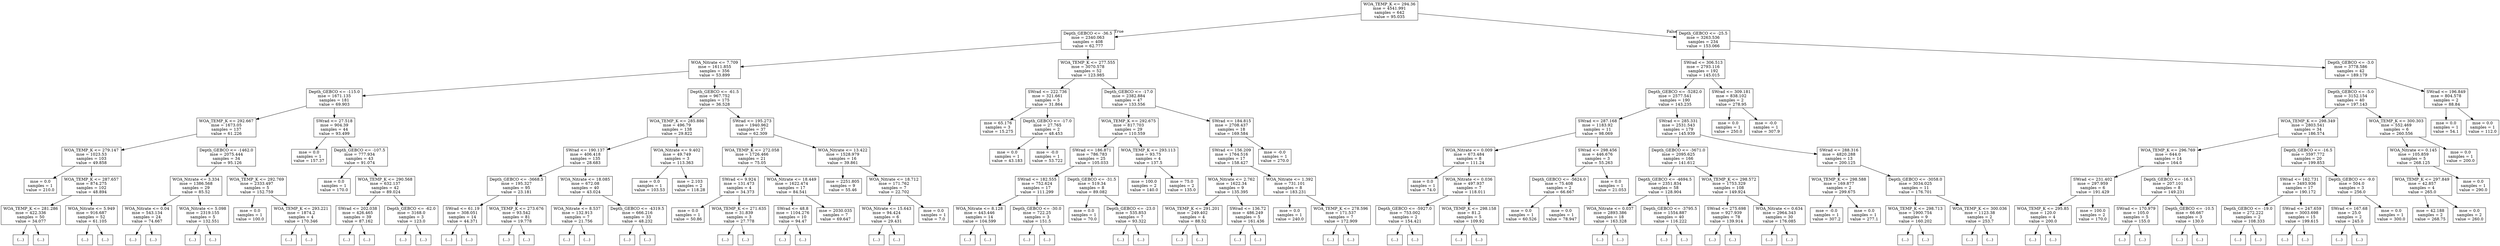 digraph Tree {
node [shape=box] ;
0 [label="WOA_TEMP_K <= 294.36\nmse = 4541.991\nsamples = 642\nvalue = 95.035"] ;
1 [label="Depth_GEBCO <= -36.5\nmse = 2340.063\nsamples = 408\nvalue = 62.777"] ;
0 -> 1 [labeldistance=2.5, labelangle=45, headlabel="True"] ;
2 [label="WOA_Nitrate <= 7.709\nmse = 1611.855\nsamples = 356\nvalue = 53.899"] ;
1 -> 2 ;
3 [label="Depth_GEBCO <= -115.0\nmse = 1671.135\nsamples = 181\nvalue = 69.903"] ;
2 -> 3 ;
4 [label="WOA_TEMP_K <= 292.667\nmse = 1673.05\nsamples = 137\nvalue = 61.226"] ;
3 -> 4 ;
5 [label="WOA_TEMP_K <= 279.147\nmse = 1023.53\nsamples = 103\nvalue = 49.858"] ;
4 -> 5 ;
6 [label="mse = 0.0\nsamples = 1\nvalue = 210.0"] ;
5 -> 6 ;
7 [label="WOA_TEMP_K <= 287.657\nmse = 874.275\nsamples = 102\nvalue = 48.894"] ;
5 -> 7 ;
8 [label="WOA_TEMP_K <= 281.286\nmse = 422.336\nsamples = 50\nvalue = 34.077"] ;
7 -> 8 ;
9 [label="(...)"] ;
8 -> 9 ;
12 [label="(...)"] ;
8 -> 12 ;
75 [label="WOA_Nitrate <= 5.949\nmse = 916.687\nsamples = 52\nvalue = 61.105"] ;
7 -> 75 ;
76 [label="(...)"] ;
75 -> 76 ;
161 [label="(...)"] ;
75 -> 161 ;
164 [label="Depth_GEBCO <= -1462.0\nmse = 2075.444\nsamples = 34\nvalue = 95.126"] ;
4 -> 164 ;
165 [label="WOA_Nitrate <= 3.334\nmse = 1386.568\nsamples = 29\nvalue = 85.52"] ;
164 -> 165 ;
166 [label="WOA_Nitrate <= 0.04\nmse = 543.134\nsamples = 24\nvalue = 74.667"] ;
165 -> 166 ;
167 [label="(...)"] ;
166 -> 167 ;
174 [label="(...)"] ;
166 -> 174 ;
211 [label="WOA_Nitrate <= 5.098\nmse = 2319.155\nsamples = 5\nvalue = 132.551"] ;
165 -> 211 ;
212 [label="(...)"] ;
211 -> 212 ;
215 [label="(...)"] ;
211 -> 215 ;
216 [label="WOA_TEMP_K <= 292.769\nmse = 2333.497\nsamples = 5\nvalue = 152.759"] ;
164 -> 216 ;
217 [label="mse = 0.0\nsamples = 1\nvalue = 100.0"] ;
216 -> 217 ;
218 [label="WOA_TEMP_K <= 293.221\nmse = 1874.2\nsamples = 4\nvalue = 170.346"] ;
216 -> 218 ;
219 [label="(...)"] ;
218 -> 219 ;
220 [label="(...)"] ;
218 -> 220 ;
223 [label="SWrad <= 27.518\nmse = 904.39\nsamples = 44\nvalue = 93.499"] ;
3 -> 223 ;
224 [label="mse = 0.0\nsamples = 1\nvalue = 157.37"] ;
223 -> 224 ;
225 [label="Depth_GEBCO <= -107.5\nmse = 777.934\nsamples = 43\nvalue = 91.074"] ;
223 -> 225 ;
226 [label="mse = 0.0\nsamples = 1\nvalue = 170.0"] ;
225 -> 226 ;
227 [label="WOA_TEMP_K <= 290.568\nmse = 632.137\nsamples = 42\nvalue = 89.024"] ;
225 -> 227 ;
228 [label="SWrad <= 202.038\nmse = 426.465\nsamples = 39\nvalue = 87.162"] ;
227 -> 228 ;
229 [label="(...)"] ;
228 -> 229 ;
286 [label="(...)"] ;
228 -> 286 ;
287 [label="Depth_GEBCO <= -62.0\nmse = 3168.0\nsamples = 3\nvalue = 123.0"] ;
227 -> 287 ;
288 [label="(...)"] ;
287 -> 288 ;
291 [label="(...)"] ;
287 -> 291 ;
292 [label="Depth_GEBCO <= -61.5\nmse = 967.752\nsamples = 175\nvalue = 36.528"] ;
2 -> 292 ;
293 [label="WOA_TEMP_K <= 285.886\nmse = 496.79\nsamples = 138\nvalue = 29.822"] ;
292 -> 293 ;
294 [label="SWrad <= 190.137\nmse = 406.418\nsamples = 135\nvalue = 28.683"] ;
293 -> 294 ;
295 [label="Depth_GEBCO <= -3668.5\nmse = 195.327\nsamples = 95\nvalue = 23.181"] ;
294 -> 295 ;
296 [label="SWrad <= 61.19\nmse = 308.051\nsamples = 14\nvalue = 44.371"] ;
295 -> 296 ;
297 [label="(...)"] ;
296 -> 297 ;
298 [label="(...)"] ;
296 -> 298 ;
323 [label="WOA_TEMP_K <= 273.676\nmse = 93.542\nsamples = 81\nvalue = 19.778"] ;
295 -> 323 ;
324 [label="(...)"] ;
323 -> 324 ;
343 [label="(...)"] ;
323 -> 343 ;
428 [label="WOA_Nitrate <= 18.085\nmse = 672.08\nsamples = 40\nvalue = 43.024"] ;
294 -> 428 ;
429 [label="WOA_Nitrate <= 8.537\nmse = 132.913\nsamples = 7\nvalue = 21.756"] ;
428 -> 429 ;
430 [label="(...)"] ;
429 -> 430 ;
431 [label="(...)"] ;
429 -> 431 ;
442 [label="Depth_GEBCO <= -4319.5\nmse = 666.216\nsamples = 33\nvalue = 48.232"] ;
428 -> 442 ;
443 [label="(...)"] ;
442 -> 443 ;
444 [label="(...)"] ;
442 -> 444 ;
499 [label="WOA_Nitrate <= 9.402\nmse = 49.749\nsamples = 3\nvalue = 113.363"] ;
293 -> 499 ;
500 [label="mse = 0.0\nsamples = 1\nvalue = 103.53"] ;
499 -> 500 ;
501 [label="mse = 2.103\nsamples = 2\nvalue = 118.28"] ;
499 -> 501 ;
502 [label="SWrad <= 195.273\nmse = 1940.962\nsamples = 37\nvalue = 62.309"] ;
292 -> 502 ;
503 [label="WOA_TEMP_K <= 272.058\nmse = 1726.466\nsamples = 21\nvalue = 75.05"] ;
502 -> 503 ;
504 [label="SWrad <= 9.924\nmse = 131.473\nsamples = 4\nvalue = 34.373"] ;
503 -> 504 ;
505 [label="mse = 0.0\nsamples = 1\nvalue = 50.86"] ;
504 -> 505 ;
506 [label="WOA_TEMP_K <= 271.635\nmse = 31.839\nsamples = 3\nvalue = 27.778"] ;
504 -> 506 ;
507 [label="(...)"] ;
506 -> 507 ;
510 [label="(...)"] ;
506 -> 510 ;
511 [label="WOA_Nitrate <= 18.449\nmse = 1622.474\nsamples = 17\nvalue = 84.541"] ;
503 -> 511 ;
512 [label="SWrad <= 48.8\nmse = 1104.276\nsamples = 10\nvalue = 94.47"] ;
511 -> 512 ;
513 [label="(...)"] ;
512 -> 513 ;
514 [label="(...)"] ;
512 -> 514 ;
517 [label="mse = 2030.035\nsamples = 7\nvalue = 69.647"] ;
511 -> 517 ;
518 [label="WOA_Nitrate <= 13.422\nmse = 1528.979\nsamples = 16\nvalue = 39.861"] ;
502 -> 518 ;
519 [label="mse = 2251.805\nsamples = 9\nvalue = 55.46"] ;
518 -> 519 ;
520 [label="WOA_Nitrate <= 18.712\nmse = 171.762\nsamples = 7\nvalue = 22.702"] ;
518 -> 520 ;
521 [label="WOA_Nitrate <= 15.643\nmse = 94.424\nsamples = 6\nvalue = 29.431"] ;
520 -> 521 ;
522 [label="(...)"] ;
521 -> 522 ;
523 [label="(...)"] ;
521 -> 523 ;
524 [label="mse = 0.0\nsamples = 1\nvalue = 7.0"] ;
520 -> 524 ;
525 [label="WOA_TEMP_K <= 277.555\nmse = 3070.578\nsamples = 52\nvalue = 123.985"] ;
1 -> 525 ;
526 [label="SWrad <= 222.736\nmse = 321.661\nsamples = 5\nvalue = 31.864"] ;
525 -> 526 ;
527 [label="mse = 65.176\nsamples = 3\nvalue = 15.275"] ;
526 -> 527 ;
528 [label="Depth_GEBCO <= -17.0\nmse = 27.765\nsamples = 2\nvalue = 48.453"] ;
526 -> 528 ;
529 [label="mse = 0.0\nsamples = 1\nvalue = 43.183"] ;
528 -> 529 ;
530 [label="mse = -0.0\nsamples = 1\nvalue = 53.722"] ;
528 -> 530 ;
531 [label="Depth_GEBCO <= -17.0\nmse = 2382.884\nsamples = 47\nvalue = 133.556"] ;
525 -> 531 ;
532 [label="WOA_TEMP_K <= 292.675\nmse = 817.703\nsamples = 29\nvalue = 110.559"] ;
531 -> 532 ;
533 [label="SWrad <= 186.871\nmse = 786.783\nsamples = 25\nvalue = 105.033"] ;
532 -> 533 ;
534 [label="SWrad <= 182.555\nmse = 752.624\nsamples = 17\nvalue = 111.299"] ;
533 -> 534 ;
535 [label="WOA_Nitrate <= 8.128\nmse = 443.446\nsamples = 14\nvalue = 104.599"] ;
534 -> 535 ;
536 [label="(...)"] ;
535 -> 536 ;
557 [label="(...)"] ;
535 -> 557 ;
558 [label="Depth_GEBCO <= -30.0\nmse = 722.25\nsamples = 3\nvalue = 151.5"] ;
534 -> 558 ;
559 [label="(...)"] ;
558 -> 559 ;
560 [label="(...)"] ;
558 -> 560 ;
563 [label="Depth_GEBCO <= -31.5\nmse = 519.34\nsamples = 8\nvalue = 89.082"] ;
533 -> 563 ;
564 [label="mse = 0.0\nsamples = 1\nvalue = 70.0"] ;
563 -> 564 ;
565 [label="Depth_GEBCO <= -23.0\nmse = 535.853\nsamples = 7\nvalue = 93.322"] ;
563 -> 565 ;
566 [label="(...)"] ;
565 -> 566 ;
571 [label="(...)"] ;
565 -> 571 ;
574 [label="WOA_TEMP_K <= 293.113\nmse = 93.75\nsamples = 4\nvalue = 137.5"] ;
532 -> 574 ;
575 [label="mse = 100.0\nsamples = 2\nvalue = 140.0"] ;
574 -> 575 ;
576 [label="mse = 75.0\nsamples = 2\nvalue = 135.0"] ;
574 -> 576 ;
577 [label="SWrad <= 184.815\nmse = 2708.437\nsamples = 18\nvalue = 169.584"] ;
531 -> 577 ;
578 [label="SWrad <= 156.209\nmse = 1764.516\nsamples = 17\nvalue = 158.427"] ;
577 -> 578 ;
579 [label="WOA_Nitrate <= 2.762\nmse = 1622.34\nsamples = 9\nvalue = 135.395"] ;
578 -> 579 ;
580 [label="WOA_TEMP_K <= 291.201\nmse = 249.402\nsamples = 4\nvalue = 88.52"] ;
579 -> 580 ;
581 [label="(...)"] ;
580 -> 581 ;
584 [label="(...)"] ;
580 -> 584 ;
587 [label="SWrad <= 136.72\nmse = 486.249\nsamples = 5\nvalue = 161.436"] ;
579 -> 587 ;
588 [label="(...)"] ;
587 -> 588 ;
593 [label="(...)"] ;
587 -> 593 ;
594 [label="WOA_Nitrate <= 1.392\nmse = 731.101\nsamples = 8\nvalue = 183.231"] ;
578 -> 594 ;
595 [label="mse = 0.0\nsamples = 1\nvalue = 240.0"] ;
594 -> 595 ;
596 [label="WOA_TEMP_K <= 278.596\nmse = 171.537\nsamples = 7\nvalue = 172.909"] ;
594 -> 596 ;
597 [label="(...)"] ;
596 -> 597 ;
602 [label="(...)"] ;
596 -> 602 ;
607 [label="mse = -0.0\nsamples = 1\nvalue = 270.0"] ;
577 -> 607 ;
608 [label="Depth_GEBCO <= -25.5\nmse = 3263.536\nsamples = 234\nvalue = 153.066"] ;
0 -> 608 [labeldistance=2.5, labelangle=-45, headlabel="False"] ;
609 [label="SWrad <= 306.513\nmse = 2793.116\nsamples = 192\nvalue = 145.015"] ;
608 -> 609 ;
610 [label="Depth_GEBCO <= -5282.0\nmse = 2577.541\nsamples = 190\nvalue = 143.235"] ;
609 -> 610 ;
611 [label="SWrad <= 287.168\nmse = 1183.92\nsamples = 11\nvalue = 98.069"] ;
610 -> 611 ;
612 [label="WOA_Nitrate <= 0.009\nmse = 673.484\nsamples = 8\nvalue = 111.24"] ;
611 -> 612 ;
613 [label="mse = 0.0\nsamples = 1\nvalue = 74.0"] ;
612 -> 613 ;
614 [label="WOA_Nitrate <= 0.036\nmse = 497.937\nsamples = 7\nvalue = 118.011"] ;
612 -> 614 ;
615 [label="Depth_GEBCO <= -5927.0\nmse = 753.002\nsamples = 2\nvalue = 154.421"] ;
614 -> 615 ;
616 [label="(...)"] ;
615 -> 616 ;
617 [label="(...)"] ;
615 -> 617 ;
618 [label="WOA_TEMP_K <= 298.158\nmse = 81.2\nsamples = 5\nvalue = 109.92"] ;
614 -> 618 ;
619 [label="(...)"] ;
618 -> 619 ;
620 [label="(...)"] ;
618 -> 620 ;
627 [label="SWrad <= 298.456\nmse = 446.676\nsamples = 3\nvalue = 55.263"] ;
611 -> 627 ;
628 [label="Depth_GEBCO <= -5624.0\nmse = 75.408\nsamples = 2\nvalue = 66.667"] ;
627 -> 628 ;
629 [label="mse = 0.0\nsamples = 1\nvalue = 60.526"] ;
628 -> 629 ;
630 [label="mse = 0.0\nsamples = 1\nvalue = 78.947"] ;
628 -> 630 ;
631 [label="mse = 0.0\nsamples = 1\nvalue = 21.053"] ;
627 -> 631 ;
632 [label="SWrad <= 285.331\nmse = 2531.543\nsamples = 179\nvalue = 145.939"] ;
610 -> 632 ;
633 [label="Depth_GEBCO <= -3671.0\nmse = 2095.625\nsamples = 166\nvalue = 141.612"] ;
632 -> 633 ;
634 [label="Depth_GEBCO <= -4694.5\nmse = 2351.834\nsamples = 58\nvalue = 128.904"] ;
633 -> 634 ;
635 [label="WOA_Nitrate <= 0.037\nmse = 2893.386\nsamples = 18\nvalue = 163.328"] ;
634 -> 635 ;
636 [label="(...)"] ;
635 -> 636 ;
637 [label="(...)"] ;
635 -> 637 ;
670 [label="Depth_GEBCO <= -3795.5\nmse = 1554.887\nsamples = 40\nvalue = 116.222"] ;
634 -> 670 ;
671 [label="(...)"] ;
670 -> 671 ;
740 [label="(...)"] ;
670 -> 740 ;
747 [label="WOA_TEMP_K <= 298.572\nmse = 1753.329\nsamples = 108\nvalue = 149.924"] ;
633 -> 747 ;
748 [label="SWrad <= 275.698\nmse = 927.939\nsamples = 78\nvalue = 139.914"] ;
747 -> 748 ;
749 [label="(...)"] ;
748 -> 749 ;
866 [label="(...)"] ;
748 -> 866 ;
871 [label="WOA_Nitrate <= 0.634\nmse = 2964.343\nsamples = 30\nvalue = 176.085"] ;
747 -> 871 ;
872 [label="(...)"] ;
871 -> 872 ;
917 [label="(...)"] ;
871 -> 917 ;
918 [label="SWrad <= 288.316\nmse = 4820.288\nsamples = 13\nvalue = 200.125"] ;
632 -> 918 ;
919 [label="WOA_TEMP_K <= 298.588\nmse = 169.877\nsamples = 2\nvalue = 299.675"] ;
918 -> 919 ;
920 [label="mse = -0.0\nsamples = 1\nvalue = 307.2"] ;
919 -> 920 ;
921 [label="mse = 0.0\nsamples = 1\nvalue = 277.1"] ;
919 -> 921 ;
922 [label="Depth_GEBCO <= -3058.0\nmse = 3034.025\nsamples = 11\nvalue = 176.701"] ;
918 -> 922 ;
923 [label="WOA_TEMP_K <= 298.713\nmse = 1900.754\nsamples = 9\nvalue = 160.202"] ;
922 -> 923 ;
924 [label="(...)"] ;
923 -> 924 ;
933 [label="(...)"] ;
923 -> 933 ;
940 [label="WOA_TEMP_K <= 300.036\nmse = 1123.38\nsamples = 2\nvalue = 253.7"] ;
922 -> 940 ;
941 [label="(...)"] ;
940 -> 941 ;
942 [label="(...)"] ;
940 -> 942 ;
943 [label="SWrad <= 309.181\nmse = 838.102\nsamples = 2\nvalue = 278.95"] ;
609 -> 943 ;
944 [label="mse = 0.0\nsamples = 1\nvalue = 250.0"] ;
943 -> 944 ;
945 [label="mse = -0.0\nsamples = 1\nvalue = 307.9"] ;
943 -> 945 ;
946 [label="Depth_GEBCO <= -3.0\nmse = 3778.586\nsamples = 42\nvalue = 189.179"] ;
608 -> 946 ;
947 [label="Depth_GEBCO <= -5.0\nmse = 3152.154\nsamples = 40\nvalue = 197.143"] ;
946 -> 947 ;
948 [label="WOA_TEMP_K <= 298.349\nmse = 2803.541\nsamples = 34\nvalue = 186.574"] ;
947 -> 948 ;
949 [label="WOA_TEMP_K <= 296.769\nmse = 644.0\nsamples = 14\nvalue = 164.0"] ;
948 -> 949 ;
950 [label="SWrad <= 231.402\nmse = 297.959\nsamples = 6\nvalue = 191.429"] ;
949 -> 950 ;
951 [label="WOA_TEMP_K <= 295.85\nmse = 120.0\nsamples = 4\nvalue = 200.0"] ;
950 -> 951 ;
952 [label="(...)"] ;
951 -> 952 ;
953 [label="(...)"] ;
951 -> 953 ;
956 [label="mse = 100.0\nsamples = 2\nvalue = 170.0"] ;
950 -> 956 ;
957 [label="Depth_GEBCO <= -16.5\nmse = 207.101\nsamples = 8\nvalue = 149.231"] ;
949 -> 957 ;
958 [label="SWrad <= 170.979\nmse = 105.0\nsamples = 5\nvalue = 155.0"] ;
957 -> 958 ;
959 [label="(...)"] ;
958 -> 959 ;
960 [label="(...)"] ;
958 -> 960 ;
963 [label="Depth_GEBCO <= -10.5\nmse = 66.667\nsamples = 3\nvalue = 130.0"] ;
957 -> 963 ;
964 [label="(...)"] ;
963 -> 964 ;
965 [label="(...)"] ;
963 -> 965 ;
968 [label="Depth_GEBCO <= -16.5\nmse = 3597.772\nsamples = 20\nvalue = 199.853"] ;
948 -> 968 ;
969 [label="SWrad <= 162.731\nmse = 3493.936\nsamples = 17\nvalue = 190.172"] ;
968 -> 969 ;
970 [label="Depth_GEBCO <= -19.0\nmse = 272.222\nsamples = 2\nvalue = 108.333"] ;
969 -> 970 ;
971 [label="(...)"] ;
970 -> 971 ;
972 [label="(...)"] ;
970 -> 972 ;
973 [label="SWrad <= 247.659\nmse = 3003.698\nsamples = 15\nvalue = 199.615"] ;
969 -> 973 ;
974 [label="(...)"] ;
973 -> 974 ;
979 [label="(...)"] ;
973 -> 979 ;
982 [label="Depth_GEBCO <= -9.0\nmse = 504.0\nsamples = 3\nvalue = 256.0"] ;
968 -> 982 ;
983 [label="SWrad <= 167.68\nmse = 25.0\nsamples = 2\nvalue = 245.0"] ;
982 -> 983 ;
984 [label="(...)"] ;
983 -> 984 ;
985 [label="(...)"] ;
983 -> 985 ;
986 [label="mse = 0.0\nsamples = 1\nvalue = 300.0"] ;
982 -> 986 ;
987 [label="WOA_TEMP_K <= 300.303\nmse = 552.469\nsamples = 6\nvalue = 260.556"] ;
947 -> 987 ;
988 [label="WOA_Nitrate <= 0.145\nmse = 105.859\nsamples = 5\nvalue = 268.125"] ;
987 -> 988 ;
989 [label="WOA_TEMP_K <= 297.849\nmse = 42.857\nsamples = 4\nvalue = 265.0"] ;
988 -> 989 ;
990 [label="mse = 42.188\nsamples = 2\nvalue = 268.75"] ;
989 -> 990 ;
991 [label="mse = 0.0\nsamples = 2\nvalue = 260.0"] ;
989 -> 991 ;
992 [label="mse = 0.0\nsamples = 1\nvalue = 290.0"] ;
988 -> 992 ;
993 [label="mse = 0.0\nsamples = 1\nvalue = 200.0"] ;
987 -> 993 ;
994 [label="SWrad <= 196.849\nmse = 804.578\nsamples = 2\nvalue = 88.84"] ;
946 -> 994 ;
995 [label="mse = 0.0\nsamples = 1\nvalue = 54.1"] ;
994 -> 995 ;
996 [label="mse = 0.0\nsamples = 1\nvalue = 112.0"] ;
994 -> 996 ;
}